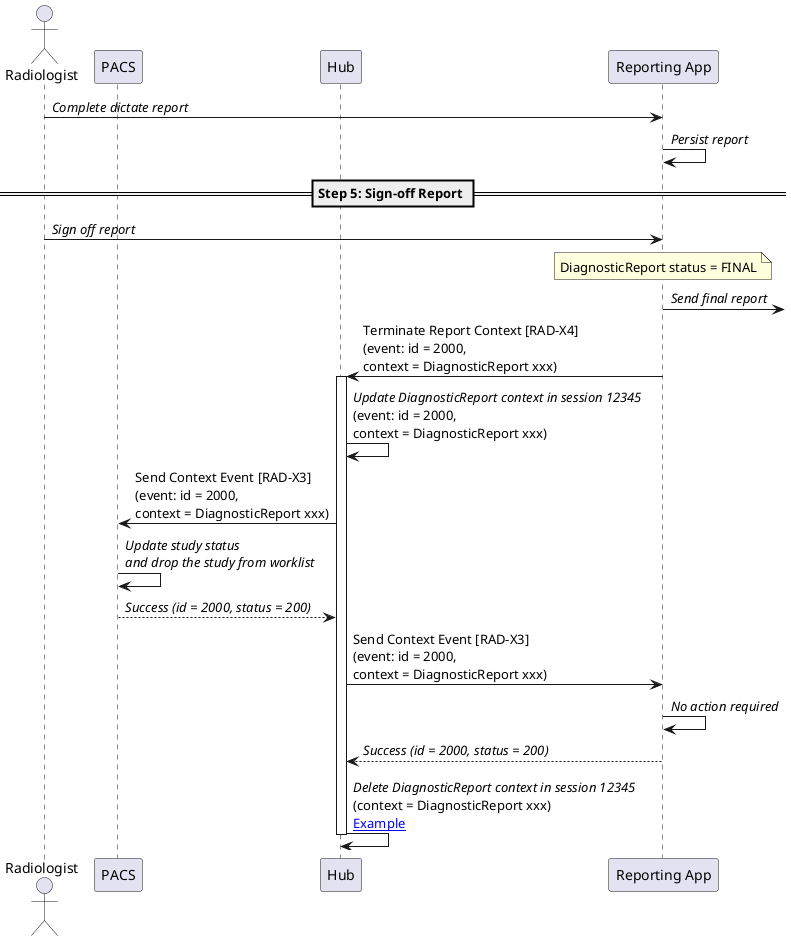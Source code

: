 @startuml

actor Radiologist as User
participant "PACS" as PACS
participant "Hub" as Hub
participant "Reporting App" as Report

User->Report: //Complete dictate report//
Report->Report: //Persist report//

== Step 5: Sign-off Report ==

User->Report: //Sign off report//
note over Report
DiagnosticReport status = FINAL
end note

Report->: //Send final report//

Report->Hub: Terminate Report Context [RAD-X4]\n(event: id = 2000,\ncontext = DiagnosticReport xxx)
activate Hub

Hub->Hub: //Update DiagnosticReport context in session 12345//\n(event: id = 2000,\ncontext = DiagnosticReport xxx)

Hub->PACS: Send Context Event [RAD-X3]\n(event: id = 2000,\ncontext = DiagnosticReport xxx)
PACS->PACS: //Update study status//\n//and drop the study from worklist//
PACS-->Hub: //Success (id = 2000, status = 200)//
Hub->Report: Send Context Event [RAD-X3]\n(event: id = 2000,\ncontext = DiagnosticReport xxx)
Report->Report: //No action required//
Report-->Hub: //Success (id = 2000, status = 200)//

Hub->Hub: //Delete DiagnosticReport context in session 12345//\n(context = DiagnosticReport xxx)\n[[close_study_after_signoff.html#available-context-and-content-in-hub Example]]
deactivate Hub

@enduml